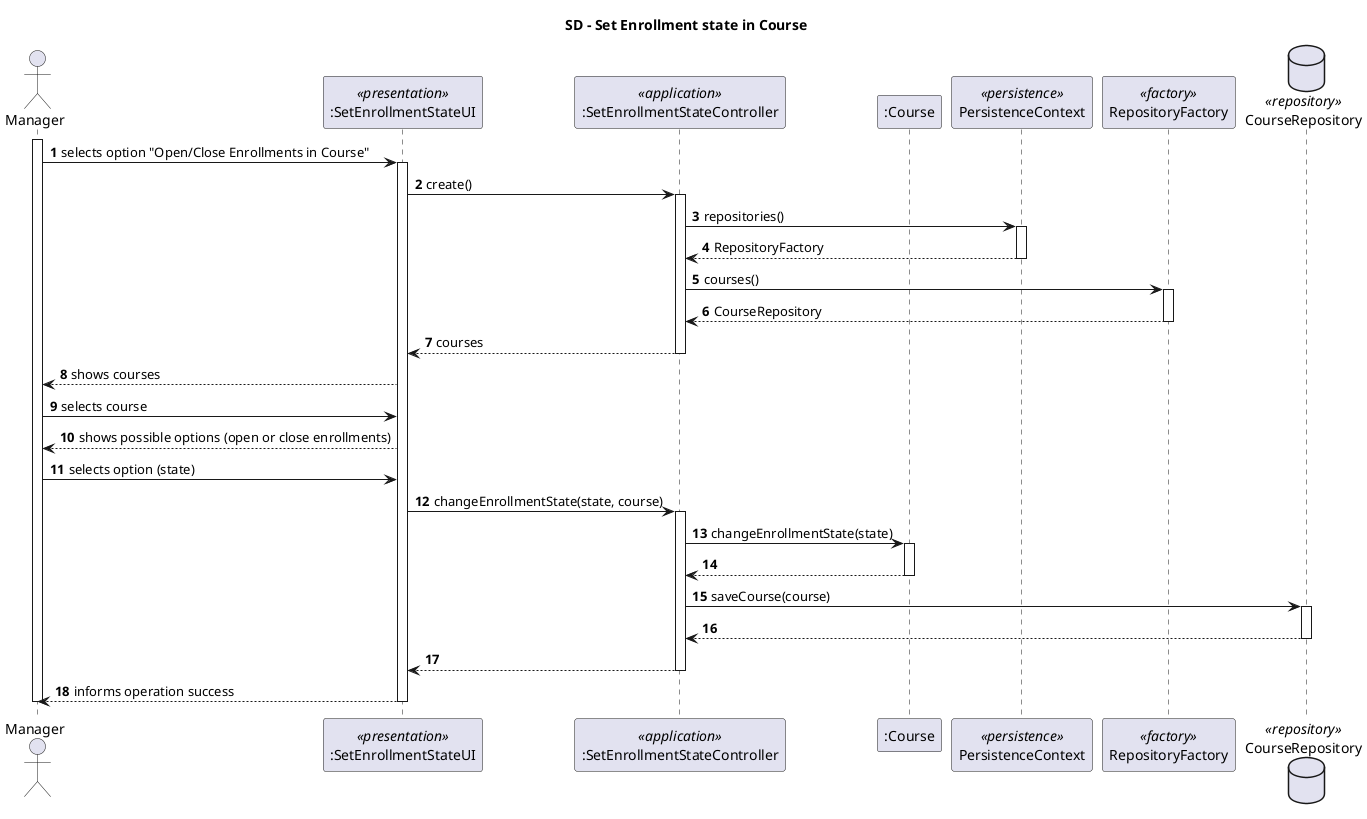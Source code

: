 @startuml
'https://plantuml.com/sequence-diagram

autonumber
title SD - Set Enrollment state in Course
actor Manager as MG
participant ":SetEnrollmentStateUI" as UI <<presentation>>
participant ":SetEnrollmentStateController" as CTRL <<application>>

participant ":Course" as course
participant PersistenceContext as Context <<persistence>>
participant RepositoryFactory <<factory>>
database CourseRepository <<repository>>

activate MG
MG -> UI: selects option "Open/Close Enrollments in Course"
activate UI
UI -> CTRL: create()
activate CTRL
CTRL -> Context : repositories()
activate Context
Context --> CTRL : RepositoryFactory
deactivate Context
CTRL -> RepositoryFactory : courses()
activate RepositoryFactory
RepositoryFactory --> CTRL : CourseRepository
deactivate RepositoryFactory

CTRL --> UI: courses
deactivate CTRL
UI --> MG: shows courses
MG -> UI:selects course

deactivate CTRL
UI --> MG: shows possible options (open or close enrollments)
MG -> UI:selects option (state)
UI -> CTRL: changeEnrollmentState(state, course)
activate CTRL
CTRL -> course: changeEnrollmentState(state)
activate course
course --> CTRL
deactivate course
CTRL -> CourseRepository: saveCourse(course)
activate CourseRepository
CourseRepository --> CTRL
deactivate CourseRepository
CTRL --> UI:
deactivate CTRL
UI --> MG: informs operation success
deactivate UI
deactivate MG
@enduml